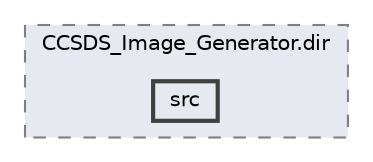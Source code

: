 digraph "build/CMakeFiles/CCSDS_Image_Generator.dir/src"
{
 // LATEX_PDF_SIZE
  bgcolor="transparent";
  edge [fontname=Helvetica,fontsize=10,labelfontname=Helvetica,labelfontsize=10];
  node [fontname=Helvetica,fontsize=10,shape=box,height=0.2,width=0.4];
  compound=true
  subgraph clusterdir_c34be36075c98762d7207a7feefe0a74 {
    graph [ bgcolor="#e6e9ef", pencolor="grey50", label="CCSDS_Image_Generator.dir", fontname=Helvetica,fontsize=10 style="filled,dashed", URL="dir_c34be36075c98762d7207a7feefe0a74.html",tooltip=""]
  dir_8b4d779243a4c1ff83e0785b9ca9e30c [label="src", fillcolor="#e6e9ef", color="grey25", style="filled,bold", URL="dir_8b4d779243a4c1ff83e0785b9ca9e30c.html",tooltip=""];
  }
}
